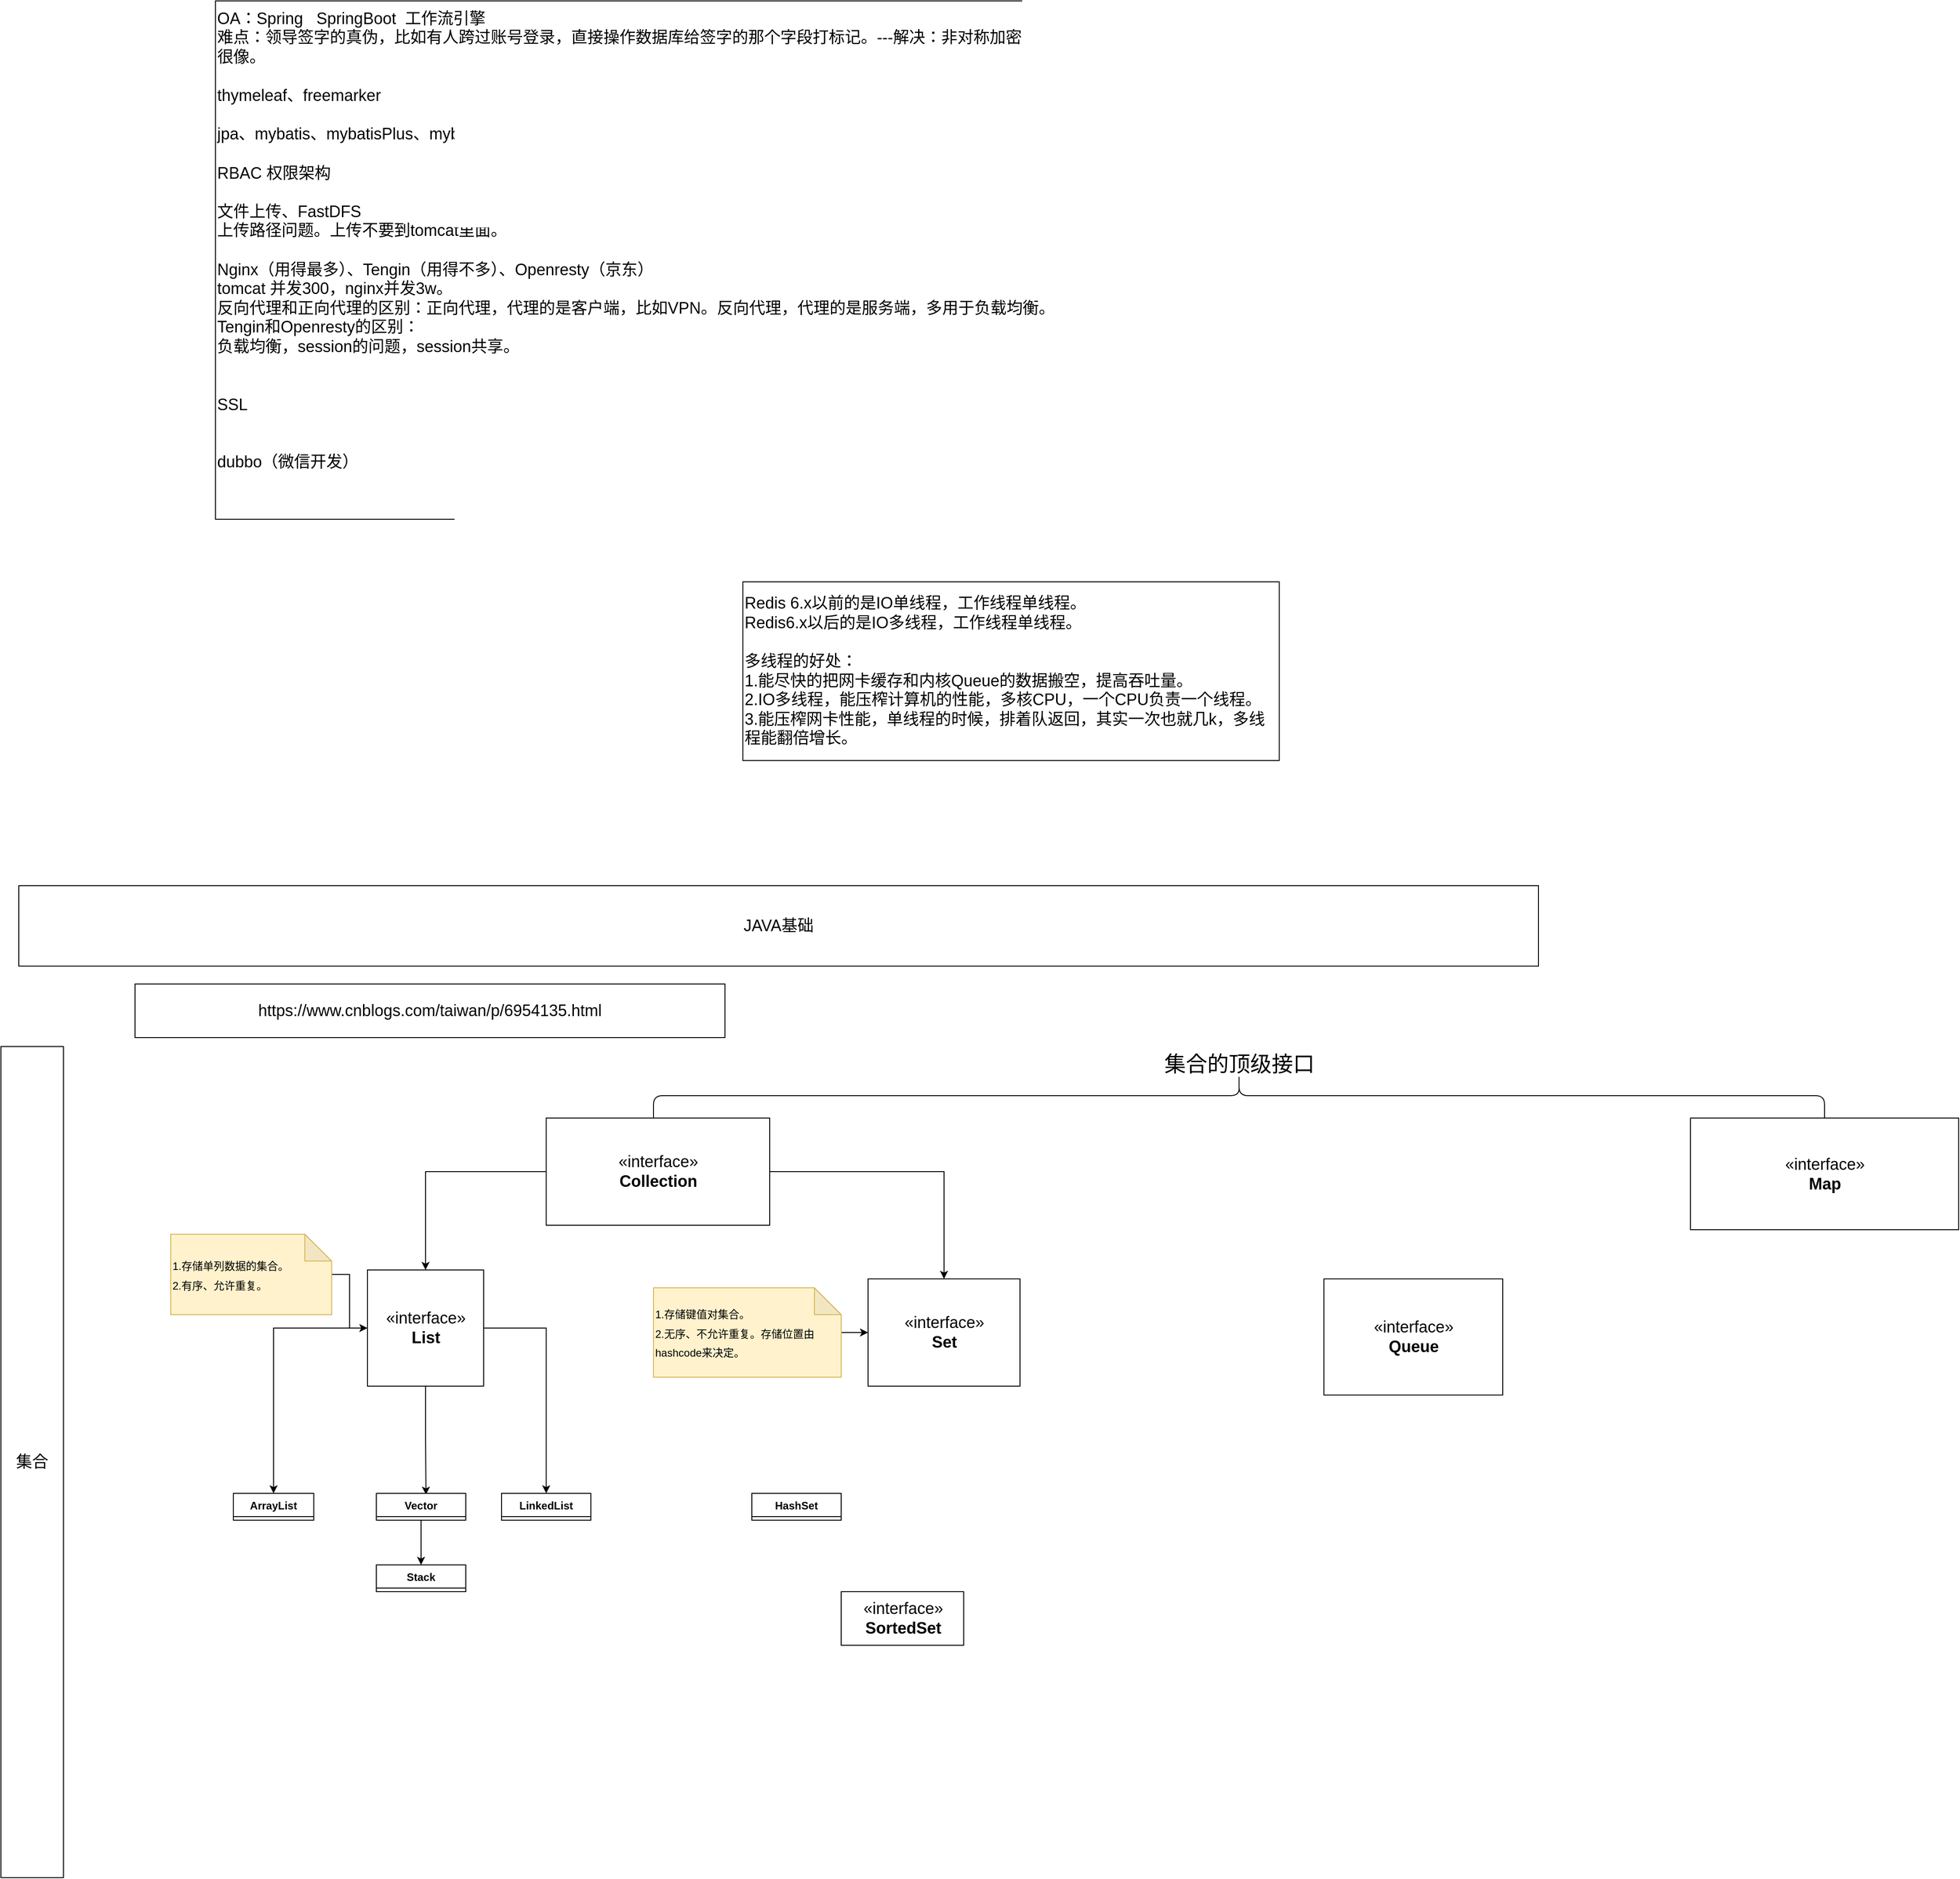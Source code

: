 <mxfile version="20.8.1" type="github">
  <diagram id="n1ftZFPXeWoBccRL3Ds-" name="第 1 页">
    <mxGraphModel dx="2022" dy="1806" grid="1" gridSize="10" guides="1" tooltips="1" connect="1" arrows="1" fold="1" page="1" pageScale="1" pageWidth="827" pageHeight="1169" math="0" shadow="0">
      <root>
        <mxCell id="0" />
        <mxCell id="1" parent="0" />
        <mxCell id="UYtDyfvaQPsocZmwA6KJ-1" value="&lt;font style=&quot;font-size: 18px;&quot;&gt;OA：Spring&amp;nbsp; &amp;nbsp;SpringBoot&amp;nbsp; 工作流引擎&lt;br&gt;难点：领导签字的真伪，比如有人跨过账号登录，直接操作数据库给签字的那个字段打标记。---解决：非对称加密。Activity工作流框架。跟答题考试系统很像。&lt;br&gt;&lt;br&gt;thymeleaf、freemarker&lt;br&gt;&lt;br&gt;jpa、mybatis、mybatisPlus、mybatisgenerator&lt;br&gt;&lt;br&gt;RBAC 权限架构&lt;br&gt;&lt;br&gt;文件上传、FastDFS&lt;br&gt;上传路径问题。上传不要到tomcat里面。&lt;br&gt;&lt;br&gt;Nginx（用得最多）、Tengin（用得不多）、Openresty（京东）&lt;br&gt;tomcat 并发300，nginx并发3w。&lt;br&gt;反向代理和正向代理的区别：正向代理，代理的是客户端，比如VPN。反向代理，代理的是服务端，多用于负载均衡。&lt;br&gt;Tengin和Openresty的区别：&lt;br&gt;负载均衡，session的问题，session共享。&lt;br&gt;&lt;br&gt;&lt;br&gt;SSL&lt;br&gt;&lt;br&gt;&lt;br&gt;dubbo（微信开发）&lt;br&gt;&lt;br&gt;&lt;br&gt;&lt;/font&gt;" style="rounded=0;whiteSpace=wrap;html=1;align=left;" parent="1" vertex="1">
          <mxGeometry x="-50" y="-680" width="1220" height="580" as="geometry" />
        </mxCell>
        <mxCell id="UYtDyfvaQPsocZmwA6KJ-3" value="JAVA基础" style="rounded=0;whiteSpace=wrap;html=1;fontSize=18;" parent="1" vertex="1">
          <mxGeometry x="-270" y="310" width="1700" height="90" as="geometry" />
        </mxCell>
        <mxCell id="UYtDyfvaQPsocZmwA6KJ-4" value="集合" style="rounded=0;whiteSpace=wrap;html=1;fontSize=18;" parent="1" vertex="1">
          <mxGeometry x="-290" y="490" width="70" height="930" as="geometry" />
        </mxCell>
        <mxCell id="UYtDyfvaQPsocZmwA6KJ-11" style="edgeStyle=orthogonalEdgeStyle;rounded=0;orthogonalLoop=1;jettySize=auto;html=1;fontSize=18;" parent="1" source="UYtDyfvaQPsocZmwA6KJ-6" target="UYtDyfvaQPsocZmwA6KJ-9" edge="1">
          <mxGeometry relative="1" as="geometry" />
        </mxCell>
        <mxCell id="UYtDyfvaQPsocZmwA6KJ-13" style="edgeStyle=orthogonalEdgeStyle;rounded=0;orthogonalLoop=1;jettySize=auto;html=1;fontSize=18;" parent="1" source="UYtDyfvaQPsocZmwA6KJ-6" target="UYtDyfvaQPsocZmwA6KJ-8" edge="1">
          <mxGeometry relative="1" as="geometry" />
        </mxCell>
        <mxCell id="UYtDyfvaQPsocZmwA6KJ-6" value="«interface»&lt;br&gt;&lt;b&gt;Collection&lt;/b&gt;" style="html=1;fontSize=18;" parent="1" vertex="1">
          <mxGeometry x="320" y="570" width="250" height="120" as="geometry" />
        </mxCell>
        <mxCell id="UYtDyfvaQPsocZmwA6KJ-7" value="«interface»&lt;br&gt;&lt;b&gt;Map&lt;/b&gt;" style="html=1;fontSize=18;" parent="1" vertex="1">
          <mxGeometry x="1600" y="570" width="300" height="125" as="geometry" />
        </mxCell>
        <mxCell id="vPuZBKZ0nRlixl8lQZM2-33" style="edgeStyle=orthogonalEdgeStyle;rounded=0;orthogonalLoop=1;jettySize=auto;html=1;entryX=0.5;entryY=0;entryDx=0;entryDy=0;fontSize=24;" edge="1" parent="1" source="UYtDyfvaQPsocZmwA6KJ-8" target="vPuZBKZ0nRlixl8lQZM2-8">
          <mxGeometry relative="1" as="geometry" />
        </mxCell>
        <mxCell id="vPuZBKZ0nRlixl8lQZM2-34" style="edgeStyle=orthogonalEdgeStyle;rounded=0;orthogonalLoop=1;jettySize=auto;html=1;entryX=0.555;entryY=0.05;entryDx=0;entryDy=0;entryPerimeter=0;fontSize=24;" edge="1" parent="1" source="UYtDyfvaQPsocZmwA6KJ-8" target="vPuZBKZ0nRlixl8lQZM2-24">
          <mxGeometry relative="1" as="geometry" />
        </mxCell>
        <mxCell id="vPuZBKZ0nRlixl8lQZM2-35" style="edgeStyle=orthogonalEdgeStyle;rounded=0;orthogonalLoop=1;jettySize=auto;html=1;fontSize=24;" edge="1" parent="1" source="UYtDyfvaQPsocZmwA6KJ-8" target="vPuZBKZ0nRlixl8lQZM2-12">
          <mxGeometry relative="1" as="geometry" />
        </mxCell>
        <mxCell id="UYtDyfvaQPsocZmwA6KJ-8" value="«interface»&lt;br&gt;&lt;b&gt;List&lt;/b&gt;" style="html=1;fontSize=18;" parent="1" vertex="1">
          <mxGeometry x="120" y="740" width="130" height="130" as="geometry" />
        </mxCell>
        <mxCell id="UYtDyfvaQPsocZmwA6KJ-9" value="«interface»&lt;br&gt;&lt;b&gt;Set&lt;/b&gt;" style="html=1;fontSize=18;" parent="1" vertex="1">
          <mxGeometry x="680" y="750" width="170" height="120" as="geometry" />
        </mxCell>
        <mxCell id="vPuZBKZ0nRlixl8lQZM2-3" style="edgeStyle=orthogonalEdgeStyle;rounded=0;orthogonalLoop=1;jettySize=auto;html=1;entryX=0;entryY=0.5;entryDx=0;entryDy=0;fontSize=12;" edge="1" parent="1" source="UYtDyfvaQPsocZmwA6KJ-14" target="UYtDyfvaQPsocZmwA6KJ-8">
          <mxGeometry relative="1" as="geometry" />
        </mxCell>
        <mxCell id="UYtDyfvaQPsocZmwA6KJ-14" value="&lt;font style=&quot;font-size: 12px;&quot;&gt;1.存储单列数据的集合。&lt;br&gt;2.有序、允许重复。&lt;br&gt;&lt;/font&gt;" style="shape=note;whiteSpace=wrap;html=1;backgroundOutline=1;darkOpacity=0.05;fontSize=18;align=left;fillColor=#fff2cc;strokeColor=#d6b656;" parent="1" vertex="1">
          <mxGeometry x="-100" y="700" width="180" height="90" as="geometry" />
        </mxCell>
        <mxCell id="UYtDyfvaQPsocZmwA6KJ-15" value="https://www.cnblogs.com/taiwan/p/6954135.html" style="rounded=0;whiteSpace=wrap;html=1;fontSize=18;" parent="1" vertex="1">
          <mxGeometry x="-140" y="420" width="660" height="60" as="geometry" />
        </mxCell>
        <mxCell id="vPuZBKZ0nRlixl8lQZM2-1" value="&lt;font style=&quot;font-size: 18px;&quot;&gt;Redis 6.x以前的是IO单线程，工作线程单线程。&lt;br&gt;Redis6.x以后的是IO多线程，工作线程单线程。&lt;br&gt;&lt;br&gt;多线程的好处：&lt;br&gt;1.能尽快的把网卡缓存和内核Queue的数据搬空，提高吞吐量。&lt;br&gt;2.IO多线程，能压榨计算机的性能，多核CPU，一个CPU负责一个线程。&lt;br&gt;3.能压榨网卡性能，单线程的时候，排着队返回，其实一次也就几k，多线程能翻倍增长。&lt;/font&gt;" style="rounded=0;whiteSpace=wrap;html=1;align=left;" vertex="1" parent="1">
          <mxGeometry x="540" y="-30" width="600" height="200" as="geometry" />
        </mxCell>
        <mxCell id="vPuZBKZ0nRlixl8lQZM2-5" style="edgeStyle=orthogonalEdgeStyle;rounded=0;orthogonalLoop=1;jettySize=auto;html=1;entryX=0;entryY=0.5;entryDx=0;entryDy=0;fontSize=12;" edge="1" parent="1" source="vPuZBKZ0nRlixl8lQZM2-2" target="UYtDyfvaQPsocZmwA6KJ-9">
          <mxGeometry relative="1" as="geometry" />
        </mxCell>
        <mxCell id="vPuZBKZ0nRlixl8lQZM2-2" value="&lt;font style=&quot;font-size: 12px;&quot;&gt;1.存储键值对集合。&lt;br&gt;2.无序、不允许重复。存储位置由hashcode来决定。&lt;br&gt;&lt;/font&gt;" style="shape=note;whiteSpace=wrap;html=1;backgroundOutline=1;darkOpacity=0.05;fontSize=18;align=left;fillColor=#fff2cc;strokeColor=#d6b656;" vertex="1" parent="1">
          <mxGeometry x="440" y="760" width="210" height="100" as="geometry" />
        </mxCell>
        <mxCell id="vPuZBKZ0nRlixl8lQZM2-8" value="ArrayList" style="swimlane;fontStyle=1;align=center;verticalAlign=top;childLayout=stackLayout;horizontal=1;startSize=26;horizontalStack=0;resizeParent=1;resizeParentMax=0;resizeLast=0;collapsible=1;marginBottom=0;fontSize=12;" vertex="1" collapsed="1" parent="1">
          <mxGeometry x="-30" y="990" width="90" height="30" as="geometry">
            <mxRectangle x="-30" y="940" width="160" height="86" as="alternateBounds" />
          </mxGeometry>
        </mxCell>
        <mxCell id="vPuZBKZ0nRlixl8lQZM2-9" value="+ field: type" style="text;strokeColor=none;fillColor=none;align=left;verticalAlign=top;spacingLeft=4;spacingRight=4;overflow=hidden;rotatable=0;points=[[0,0.5],[1,0.5]];portConstraint=eastwest;fontSize=12;" vertex="1" parent="vPuZBKZ0nRlixl8lQZM2-8">
          <mxGeometry y="26" width="160" height="26" as="geometry" />
        </mxCell>
        <mxCell id="vPuZBKZ0nRlixl8lQZM2-10" value="" style="line;strokeWidth=1;fillColor=none;align=left;verticalAlign=middle;spacingTop=-1;spacingLeft=3;spacingRight=3;rotatable=0;labelPosition=right;points=[];portConstraint=eastwest;strokeColor=inherit;fontSize=12;" vertex="1" parent="vPuZBKZ0nRlixl8lQZM2-8">
          <mxGeometry y="52" width="160" height="8" as="geometry" />
        </mxCell>
        <mxCell id="vPuZBKZ0nRlixl8lQZM2-11" value="+ method(type): type" style="text;strokeColor=none;fillColor=none;align=left;verticalAlign=top;spacingLeft=4;spacingRight=4;overflow=hidden;rotatable=0;points=[[0,0.5],[1,0.5]];portConstraint=eastwest;fontSize=12;" vertex="1" parent="vPuZBKZ0nRlixl8lQZM2-8">
          <mxGeometry y="60" width="160" height="26" as="geometry" />
        </mxCell>
        <mxCell id="vPuZBKZ0nRlixl8lQZM2-12" value="LinkedList" style="swimlane;fontStyle=1;align=center;verticalAlign=top;childLayout=stackLayout;horizontal=1;startSize=26;horizontalStack=0;resizeParent=1;resizeParentMax=0;resizeLast=0;collapsible=1;marginBottom=0;fontSize=12;" vertex="1" collapsed="1" parent="1">
          <mxGeometry x="270" y="990" width="100" height="30" as="geometry">
            <mxRectangle x="254" y="950" width="160" height="86" as="alternateBounds" />
          </mxGeometry>
        </mxCell>
        <mxCell id="vPuZBKZ0nRlixl8lQZM2-13" value="+ field: type" style="text;strokeColor=none;fillColor=none;align=left;verticalAlign=top;spacingLeft=4;spacingRight=4;overflow=hidden;rotatable=0;points=[[0,0.5],[1,0.5]];portConstraint=eastwest;fontSize=12;" vertex="1" parent="vPuZBKZ0nRlixl8lQZM2-12">
          <mxGeometry y="26" width="160" height="26" as="geometry" />
        </mxCell>
        <mxCell id="vPuZBKZ0nRlixl8lQZM2-14" value="" style="line;strokeWidth=1;fillColor=none;align=left;verticalAlign=middle;spacingTop=-1;spacingLeft=3;spacingRight=3;rotatable=0;labelPosition=right;points=[];portConstraint=eastwest;strokeColor=inherit;fontSize=12;" vertex="1" parent="vPuZBKZ0nRlixl8lQZM2-12">
          <mxGeometry y="52" width="160" height="8" as="geometry" />
        </mxCell>
        <mxCell id="vPuZBKZ0nRlixl8lQZM2-15" value="+ method(type): type" style="text;strokeColor=none;fillColor=none;align=left;verticalAlign=top;spacingLeft=4;spacingRight=4;overflow=hidden;rotatable=0;points=[[0,0.5],[1,0.5]];portConstraint=eastwest;fontSize=12;" vertex="1" parent="vPuZBKZ0nRlixl8lQZM2-12">
          <mxGeometry y="60" width="160" height="26" as="geometry" />
        </mxCell>
        <mxCell id="vPuZBKZ0nRlixl8lQZM2-16" value="HashSet" style="swimlane;fontStyle=1;align=center;verticalAlign=top;childLayout=stackLayout;horizontal=1;startSize=26;horizontalStack=0;resizeParent=1;resizeParentMax=0;resizeLast=0;collapsible=1;marginBottom=0;fontSize=12;" vertex="1" collapsed="1" parent="1">
          <mxGeometry x="550" y="990" width="100" height="30" as="geometry">
            <mxRectangle x="254" y="950" width="160" height="86" as="alternateBounds" />
          </mxGeometry>
        </mxCell>
        <mxCell id="vPuZBKZ0nRlixl8lQZM2-17" value="+ field: type" style="text;strokeColor=none;fillColor=none;align=left;verticalAlign=top;spacingLeft=4;spacingRight=4;overflow=hidden;rotatable=0;points=[[0,0.5],[1,0.5]];portConstraint=eastwest;fontSize=12;" vertex="1" parent="vPuZBKZ0nRlixl8lQZM2-16">
          <mxGeometry y="26" width="160" height="26" as="geometry" />
        </mxCell>
        <mxCell id="vPuZBKZ0nRlixl8lQZM2-18" value="" style="line;strokeWidth=1;fillColor=none;align=left;verticalAlign=middle;spacingTop=-1;spacingLeft=3;spacingRight=3;rotatable=0;labelPosition=right;points=[];portConstraint=eastwest;strokeColor=inherit;fontSize=12;" vertex="1" parent="vPuZBKZ0nRlixl8lQZM2-16">
          <mxGeometry y="52" width="160" height="8" as="geometry" />
        </mxCell>
        <mxCell id="vPuZBKZ0nRlixl8lQZM2-19" value="+ method(type): type" style="text;strokeColor=none;fillColor=none;align=left;verticalAlign=top;spacingLeft=4;spacingRight=4;overflow=hidden;rotatable=0;points=[[0,0.5],[1,0.5]];portConstraint=eastwest;fontSize=12;" vertex="1" parent="vPuZBKZ0nRlixl8lQZM2-16">
          <mxGeometry y="60" width="160" height="26" as="geometry" />
        </mxCell>
        <mxCell id="vPuZBKZ0nRlixl8lQZM2-20" value="«interface»&lt;br&gt;&lt;b&gt;SortedSet&lt;/b&gt;" style="html=1;fontSize=18;" vertex="1" parent="1">
          <mxGeometry x="650" y="1100" width="137" height="60" as="geometry" />
        </mxCell>
        <mxCell id="vPuZBKZ0nRlixl8lQZM2-21" value="«interface»&lt;br&gt;&lt;b&gt;Queue&lt;/b&gt;" style="html=1;fontSize=18;" vertex="1" parent="1">
          <mxGeometry x="1190" y="750" width="200" height="130" as="geometry" />
        </mxCell>
        <mxCell id="vPuZBKZ0nRlixl8lQZM2-22" value="" style="shape=curlyBracket;whiteSpace=wrap;html=1;rounded=1;labelPosition=left;verticalLabelPosition=middle;align=right;verticalAlign=middle;fontSize=12;direction=south;" vertex="1" parent="1">
          <mxGeometry x="440" y="520" width="1310" height="50" as="geometry" />
        </mxCell>
        <mxCell id="vPuZBKZ0nRlixl8lQZM2-23" value="&lt;font style=&quot;font-size: 24px;&quot;&gt;集合的顶级接口&lt;/font&gt;" style="text;html=1;align=center;verticalAlign=middle;resizable=0;points=[];autosize=1;strokeColor=none;fillColor=none;fontSize=12;" vertex="1" parent="1">
          <mxGeometry x="1000" y="490" width="190" height="40" as="geometry" />
        </mxCell>
        <mxCell id="vPuZBKZ0nRlixl8lQZM2-32" style="edgeStyle=orthogonalEdgeStyle;rounded=0;orthogonalLoop=1;jettySize=auto;html=1;entryX=0.5;entryY=0;entryDx=0;entryDy=0;fontSize=24;" edge="1" parent="1" source="vPuZBKZ0nRlixl8lQZM2-24" target="vPuZBKZ0nRlixl8lQZM2-28">
          <mxGeometry relative="1" as="geometry" />
        </mxCell>
        <mxCell id="vPuZBKZ0nRlixl8lQZM2-24" value="Vector" style="swimlane;fontStyle=1;align=center;verticalAlign=top;childLayout=stackLayout;horizontal=1;startSize=26;horizontalStack=0;resizeParent=1;resizeParentMax=0;resizeLast=0;collapsible=1;marginBottom=0;fontSize=12;" vertex="1" collapsed="1" parent="1">
          <mxGeometry x="130" y="990" width="100" height="30" as="geometry">
            <mxRectangle x="254" y="950" width="160" height="86" as="alternateBounds" />
          </mxGeometry>
        </mxCell>
        <mxCell id="vPuZBKZ0nRlixl8lQZM2-25" value="+ field: type" style="text;strokeColor=none;fillColor=none;align=left;verticalAlign=top;spacingLeft=4;spacingRight=4;overflow=hidden;rotatable=0;points=[[0,0.5],[1,0.5]];portConstraint=eastwest;fontSize=12;" vertex="1" parent="vPuZBKZ0nRlixl8lQZM2-24">
          <mxGeometry y="26" width="160" height="26" as="geometry" />
        </mxCell>
        <mxCell id="vPuZBKZ0nRlixl8lQZM2-26" value="" style="line;strokeWidth=1;fillColor=none;align=left;verticalAlign=middle;spacingTop=-1;spacingLeft=3;spacingRight=3;rotatable=0;labelPosition=right;points=[];portConstraint=eastwest;strokeColor=inherit;fontSize=12;" vertex="1" parent="vPuZBKZ0nRlixl8lQZM2-24">
          <mxGeometry y="52" width="160" height="8" as="geometry" />
        </mxCell>
        <mxCell id="vPuZBKZ0nRlixl8lQZM2-27" value="+ method(type): type" style="text;strokeColor=none;fillColor=none;align=left;verticalAlign=top;spacingLeft=4;spacingRight=4;overflow=hidden;rotatable=0;points=[[0,0.5],[1,0.5]];portConstraint=eastwest;fontSize=12;" vertex="1" parent="vPuZBKZ0nRlixl8lQZM2-24">
          <mxGeometry y="60" width="160" height="26" as="geometry" />
        </mxCell>
        <mxCell id="vPuZBKZ0nRlixl8lQZM2-28" value="Stack&#xa;" style="swimlane;fontStyle=1;align=center;verticalAlign=top;childLayout=stackLayout;horizontal=1;startSize=26;horizontalStack=0;resizeParent=1;resizeParentMax=0;resizeLast=0;collapsible=1;marginBottom=0;fontSize=12;" vertex="1" collapsed="1" parent="1">
          <mxGeometry x="130" y="1070" width="100" height="30" as="geometry">
            <mxRectangle x="254" y="950" width="160" height="86" as="alternateBounds" />
          </mxGeometry>
        </mxCell>
        <mxCell id="vPuZBKZ0nRlixl8lQZM2-29" value="+ field: type" style="text;strokeColor=none;fillColor=none;align=left;verticalAlign=top;spacingLeft=4;spacingRight=4;overflow=hidden;rotatable=0;points=[[0,0.5],[1,0.5]];portConstraint=eastwest;fontSize=12;" vertex="1" parent="vPuZBKZ0nRlixl8lQZM2-28">
          <mxGeometry y="26" width="160" height="26" as="geometry" />
        </mxCell>
        <mxCell id="vPuZBKZ0nRlixl8lQZM2-30" value="" style="line;strokeWidth=1;fillColor=none;align=left;verticalAlign=middle;spacingTop=-1;spacingLeft=3;spacingRight=3;rotatable=0;labelPosition=right;points=[];portConstraint=eastwest;strokeColor=inherit;fontSize=12;" vertex="1" parent="vPuZBKZ0nRlixl8lQZM2-28">
          <mxGeometry y="52" width="160" height="8" as="geometry" />
        </mxCell>
        <mxCell id="vPuZBKZ0nRlixl8lQZM2-31" value="+ method(type): type" style="text;strokeColor=none;fillColor=none;align=left;verticalAlign=top;spacingLeft=4;spacingRight=4;overflow=hidden;rotatable=0;points=[[0,0.5],[1,0.5]];portConstraint=eastwest;fontSize=12;" vertex="1" parent="vPuZBKZ0nRlixl8lQZM2-28">
          <mxGeometry y="60" width="160" height="26" as="geometry" />
        </mxCell>
      </root>
    </mxGraphModel>
  </diagram>
</mxfile>
